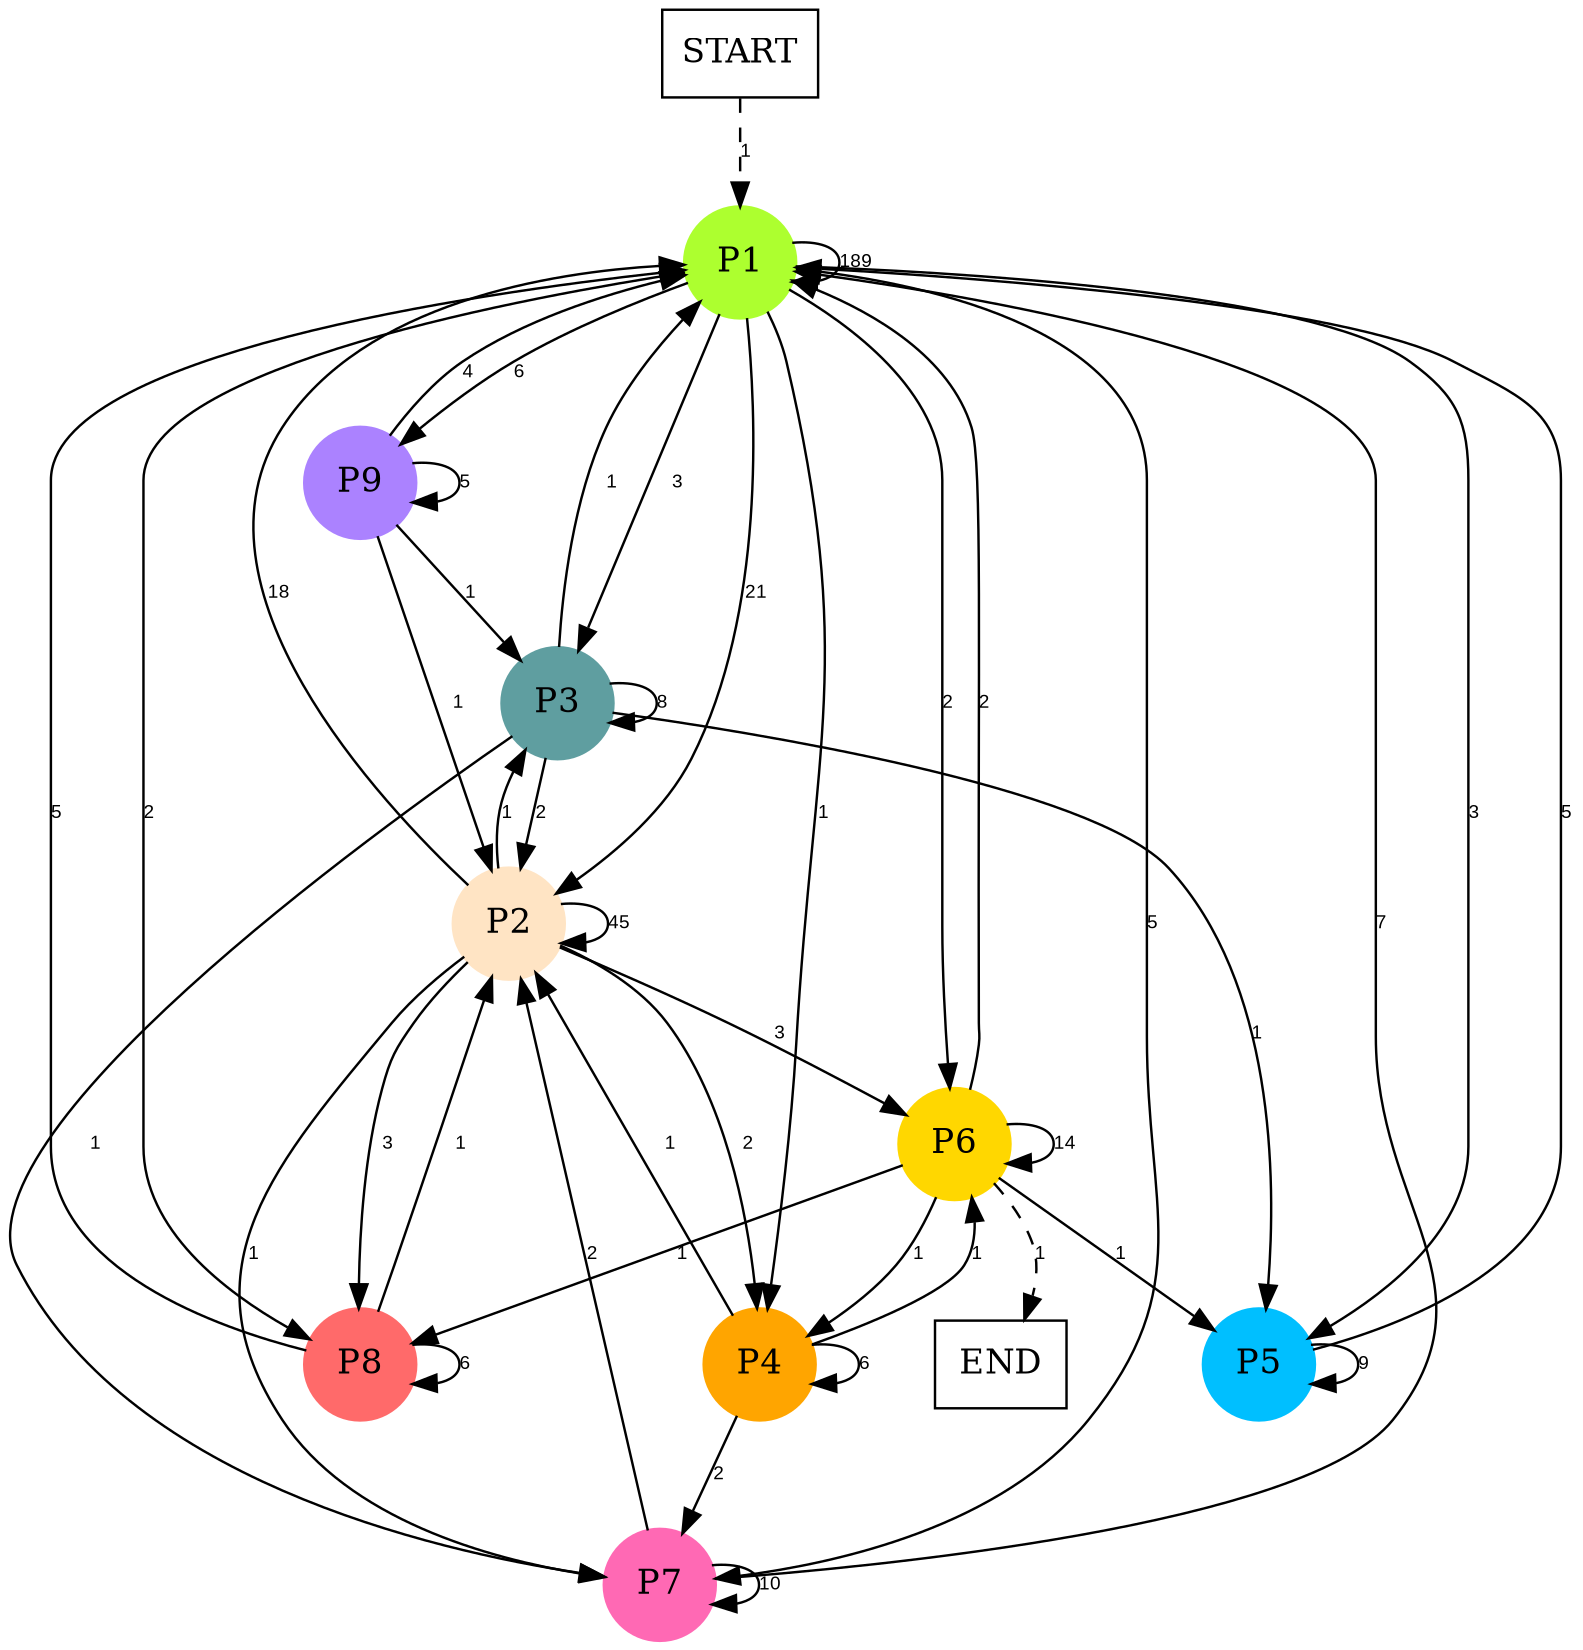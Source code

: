 digraph graphname {
	dpi = 150
	size="16,11!";
	margin = 0;
"P1" [shape=circle, color=greenyellow, style=filled]"P9" [shape=circle, color=mediumpurple1, style=filled]"P2" [shape=circle, color=bisque, style=filled]"P8" [shape=circle, color=indianred1, style=filled]"P3" [shape=circle, color=cadetblue, style=filled]"P7" [shape=circle, color=hotpink, style=filled]"P4" [shape=circle, color=orange, style=filled]"P5" [shape=circle, color=deepskyblue, style=filled]"P6" [shape=circle, color=gold, style=filled]"START" [shape=box, fillcolor=white, style=filled, color=black]"END" [shape=box, fillcolor=white, style=filled, color=black]"P1" -> "P1" [ label ="189" labelfloat=false fontname="Arial" fontsize=8]
"P1" -> "P9" [ label ="6" labelfloat=false fontname="Arial" fontsize=8]
"P1" -> "P2" [ label ="21" labelfloat=false fontname="Arial" fontsize=8]
"P1" -> "P8" [ label ="2" labelfloat=false fontname="Arial" fontsize=8]
"P1" -> "P3" [ label ="3" labelfloat=false fontname="Arial" fontsize=8]
"P1" -> "P7" [ label ="5" labelfloat=false fontname="Arial" fontsize=8]
"P1" -> "P4" [ label ="1" labelfloat=false fontname="Arial" fontsize=8]
"P1" -> "P5" [ label ="3" labelfloat=false fontname="Arial" fontsize=8]
"P1" -> "P6" [ label ="2" labelfloat=false fontname="Arial" fontsize=8]
"P9" -> "P1" [ label ="4" labelfloat=false fontname="Arial" fontsize=8]
"P9" -> "P9" [ label ="5" labelfloat=false fontname="Arial" fontsize=8]
"P9" -> "P2" [ label ="1" labelfloat=false fontname="Arial" fontsize=8]
"P9" -> "P3" [ label ="1" labelfloat=false fontname="Arial" fontsize=8]
"P2" -> "P1" [ label ="18" labelfloat=false fontname="Arial" fontsize=8]
"P2" -> "P2" [ label ="45" labelfloat=false fontname="Arial" fontsize=8]
"P2" -> "P8" [ label ="3" labelfloat=false fontname="Arial" fontsize=8]
"P2" -> "P3" [ label ="1" labelfloat=false fontname="Arial" fontsize=8]
"P2" -> "P7" [ label ="1" labelfloat=false fontname="Arial" fontsize=8]
"P2" -> "P4" [ label ="2" labelfloat=false fontname="Arial" fontsize=8]
"P2" -> "P6" [ label ="3" labelfloat=false fontname="Arial" fontsize=8]
"P8" -> "P1" [ label ="5" labelfloat=false fontname="Arial" fontsize=8]
"P8" -> "P2" [ label ="1" labelfloat=false fontname="Arial" fontsize=8]
"P8" -> "P8" [ label ="6" labelfloat=false fontname="Arial" fontsize=8]
"P3" -> "P1" [ label ="1" labelfloat=false fontname="Arial" fontsize=8]
"P3" -> "P2" [ label ="2" labelfloat=false fontname="Arial" fontsize=8]
"P3" -> "P3" [ label ="8" labelfloat=false fontname="Arial" fontsize=8]
"P3" -> "P7" [ label ="1" labelfloat=false fontname="Arial" fontsize=8]
"P3" -> "P5" [ label ="1" labelfloat=false fontname="Arial" fontsize=8]
"P7" -> "P1" [ label ="7" labelfloat=false fontname="Arial" fontsize=8]
"P7" -> "P2" [ label ="2" labelfloat=false fontname="Arial" fontsize=8]
"P7" -> "P7" [ label ="10" labelfloat=false fontname="Arial" fontsize=8]
"P4" -> "P2" [ label ="1" labelfloat=false fontname="Arial" fontsize=8]
"P4" -> "P7" [ label ="2" labelfloat=false fontname="Arial" fontsize=8]
"P4" -> "P4" [ label ="6" labelfloat=false fontname="Arial" fontsize=8]
"P4" -> "P6" [ label ="1" labelfloat=false fontname="Arial" fontsize=8]
"P5" -> "P1" [ label ="5" labelfloat=false fontname="Arial" fontsize=8]
"P5" -> "P5" [ label ="9" labelfloat=false fontname="Arial" fontsize=8]
"P6" -> "P1" [ label ="2" labelfloat=false fontname="Arial" fontsize=8]
"P6" -> "P8" [ label ="1" labelfloat=false fontname="Arial" fontsize=8]
"P6" -> "P4" [ label ="1" labelfloat=false fontname="Arial" fontsize=8]
"P6" -> "P5" [ label ="1" labelfloat=false fontname="Arial" fontsize=8]
"P6" -> "P6" [ label ="14" labelfloat=false fontname="Arial" fontsize=8]
"P6" -> "END" [ style = dashed label ="1" labelfloat=false fontname="Arial" fontsize=8]
"START" -> "P1" [ style = dashed label ="1" labelfloat=false fontname="Arial" fontsize=8]
}
